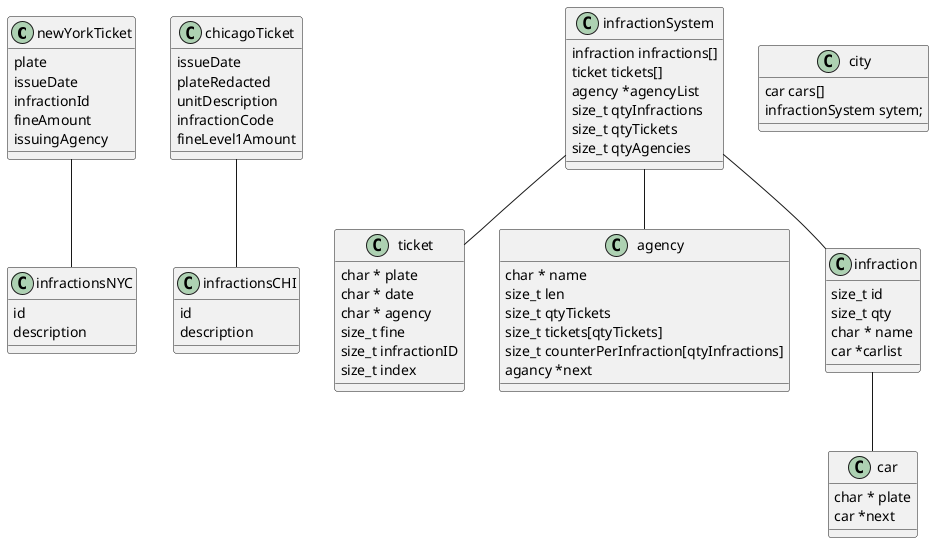 @startuml

class newYorkTicket
{
    plate
    issueDate
    infractionId
    fineAmount
    issuingAgency
}

class infractionsNYC
{
    id
    description
}

class chicagoTicket
{
    issueDate
    plateRedacted
    unitDescription
    infractionCode
    fineLevel1Amount
}

class infractionsCHI
{
    id
    description
}

class ticket
{
    char * plate
    char * date
    char * agency
    size_t fine
    size_t infractionID
    size_t index
}

newYorkTicket -- infractionsNYC
chicagoTicket -- infractionsCHI

' Ideas
class city
{
    car cars[]
    infractionSystem sytem;
}

class car
{
    char * plate
    car *next
}

class agency
{
    char * name
    size_t len
    'vector of positions for tickets in city
    size_t qtyTickets
    size_t tickets[qtyTickets]
    size_t counterPerInfraction[qtyInfractions]
    agancy *next
}

class infraction
{
    size_t id
    size_t qty
    char * name
    car *carlist
}

class infractionSystem
{
    infraction infractions[]
    ticket tickets[]
    agency *agencyList
    size_t qtyInfractions
    size_t qtyTickets
    size_t qtyAgencies
}

infractionSystem -- agency
infractionSystem -- ticket
infractionSystem -- infraction
infraction -- car

@enduml